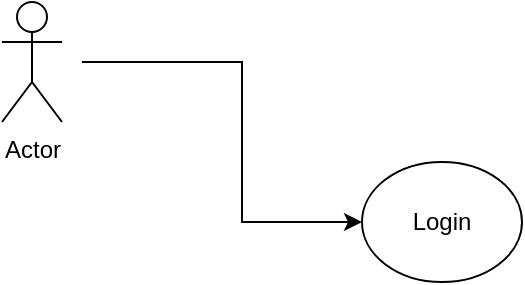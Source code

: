 <mxfile version="15.5.5" type="github"><diagram id="pwfwIIh30mRoek-7_8oB" name="Page-1"><mxGraphModel dx="868" dy="460" grid="1" gridSize="10" guides="1" tooltips="1" connect="1" arrows="1" fold="1" page="1" pageScale="1" pageWidth="850" pageHeight="1100" math="0" shadow="0"><root><mxCell id="0"/><mxCell id="1" parent="0"/><mxCell id="6tX5aiKG4VmOnHxdWZ2P-1" value="Actor" style="shape=umlActor;verticalLabelPosition=bottom;verticalAlign=top;html=1;outlineConnect=0;" vertex="1" parent="1"><mxGeometry x="70" y="290" width="30" height="60" as="geometry"/></mxCell><mxCell id="6tX5aiKG4VmOnHxdWZ2P-3" value="" style="edgeStyle=segmentEdgeStyle;endArrow=classic;html=1;rounded=0;" edge="1" parent="1"><mxGeometry width="50" height="50" relative="1" as="geometry"><mxPoint x="110" y="320" as="sourcePoint"/><mxPoint x="250" y="400" as="targetPoint"/><Array as="points"><mxPoint x="190" y="320"/><mxPoint x="190" y="400"/></Array></mxGeometry></mxCell><mxCell id="6tX5aiKG4VmOnHxdWZ2P-4" value="Login" style="ellipse;whiteSpace=wrap;html=1;" vertex="1" parent="1"><mxGeometry x="250" y="370" width="80" height="60" as="geometry"/></mxCell></root></mxGraphModel></diagram></mxfile>